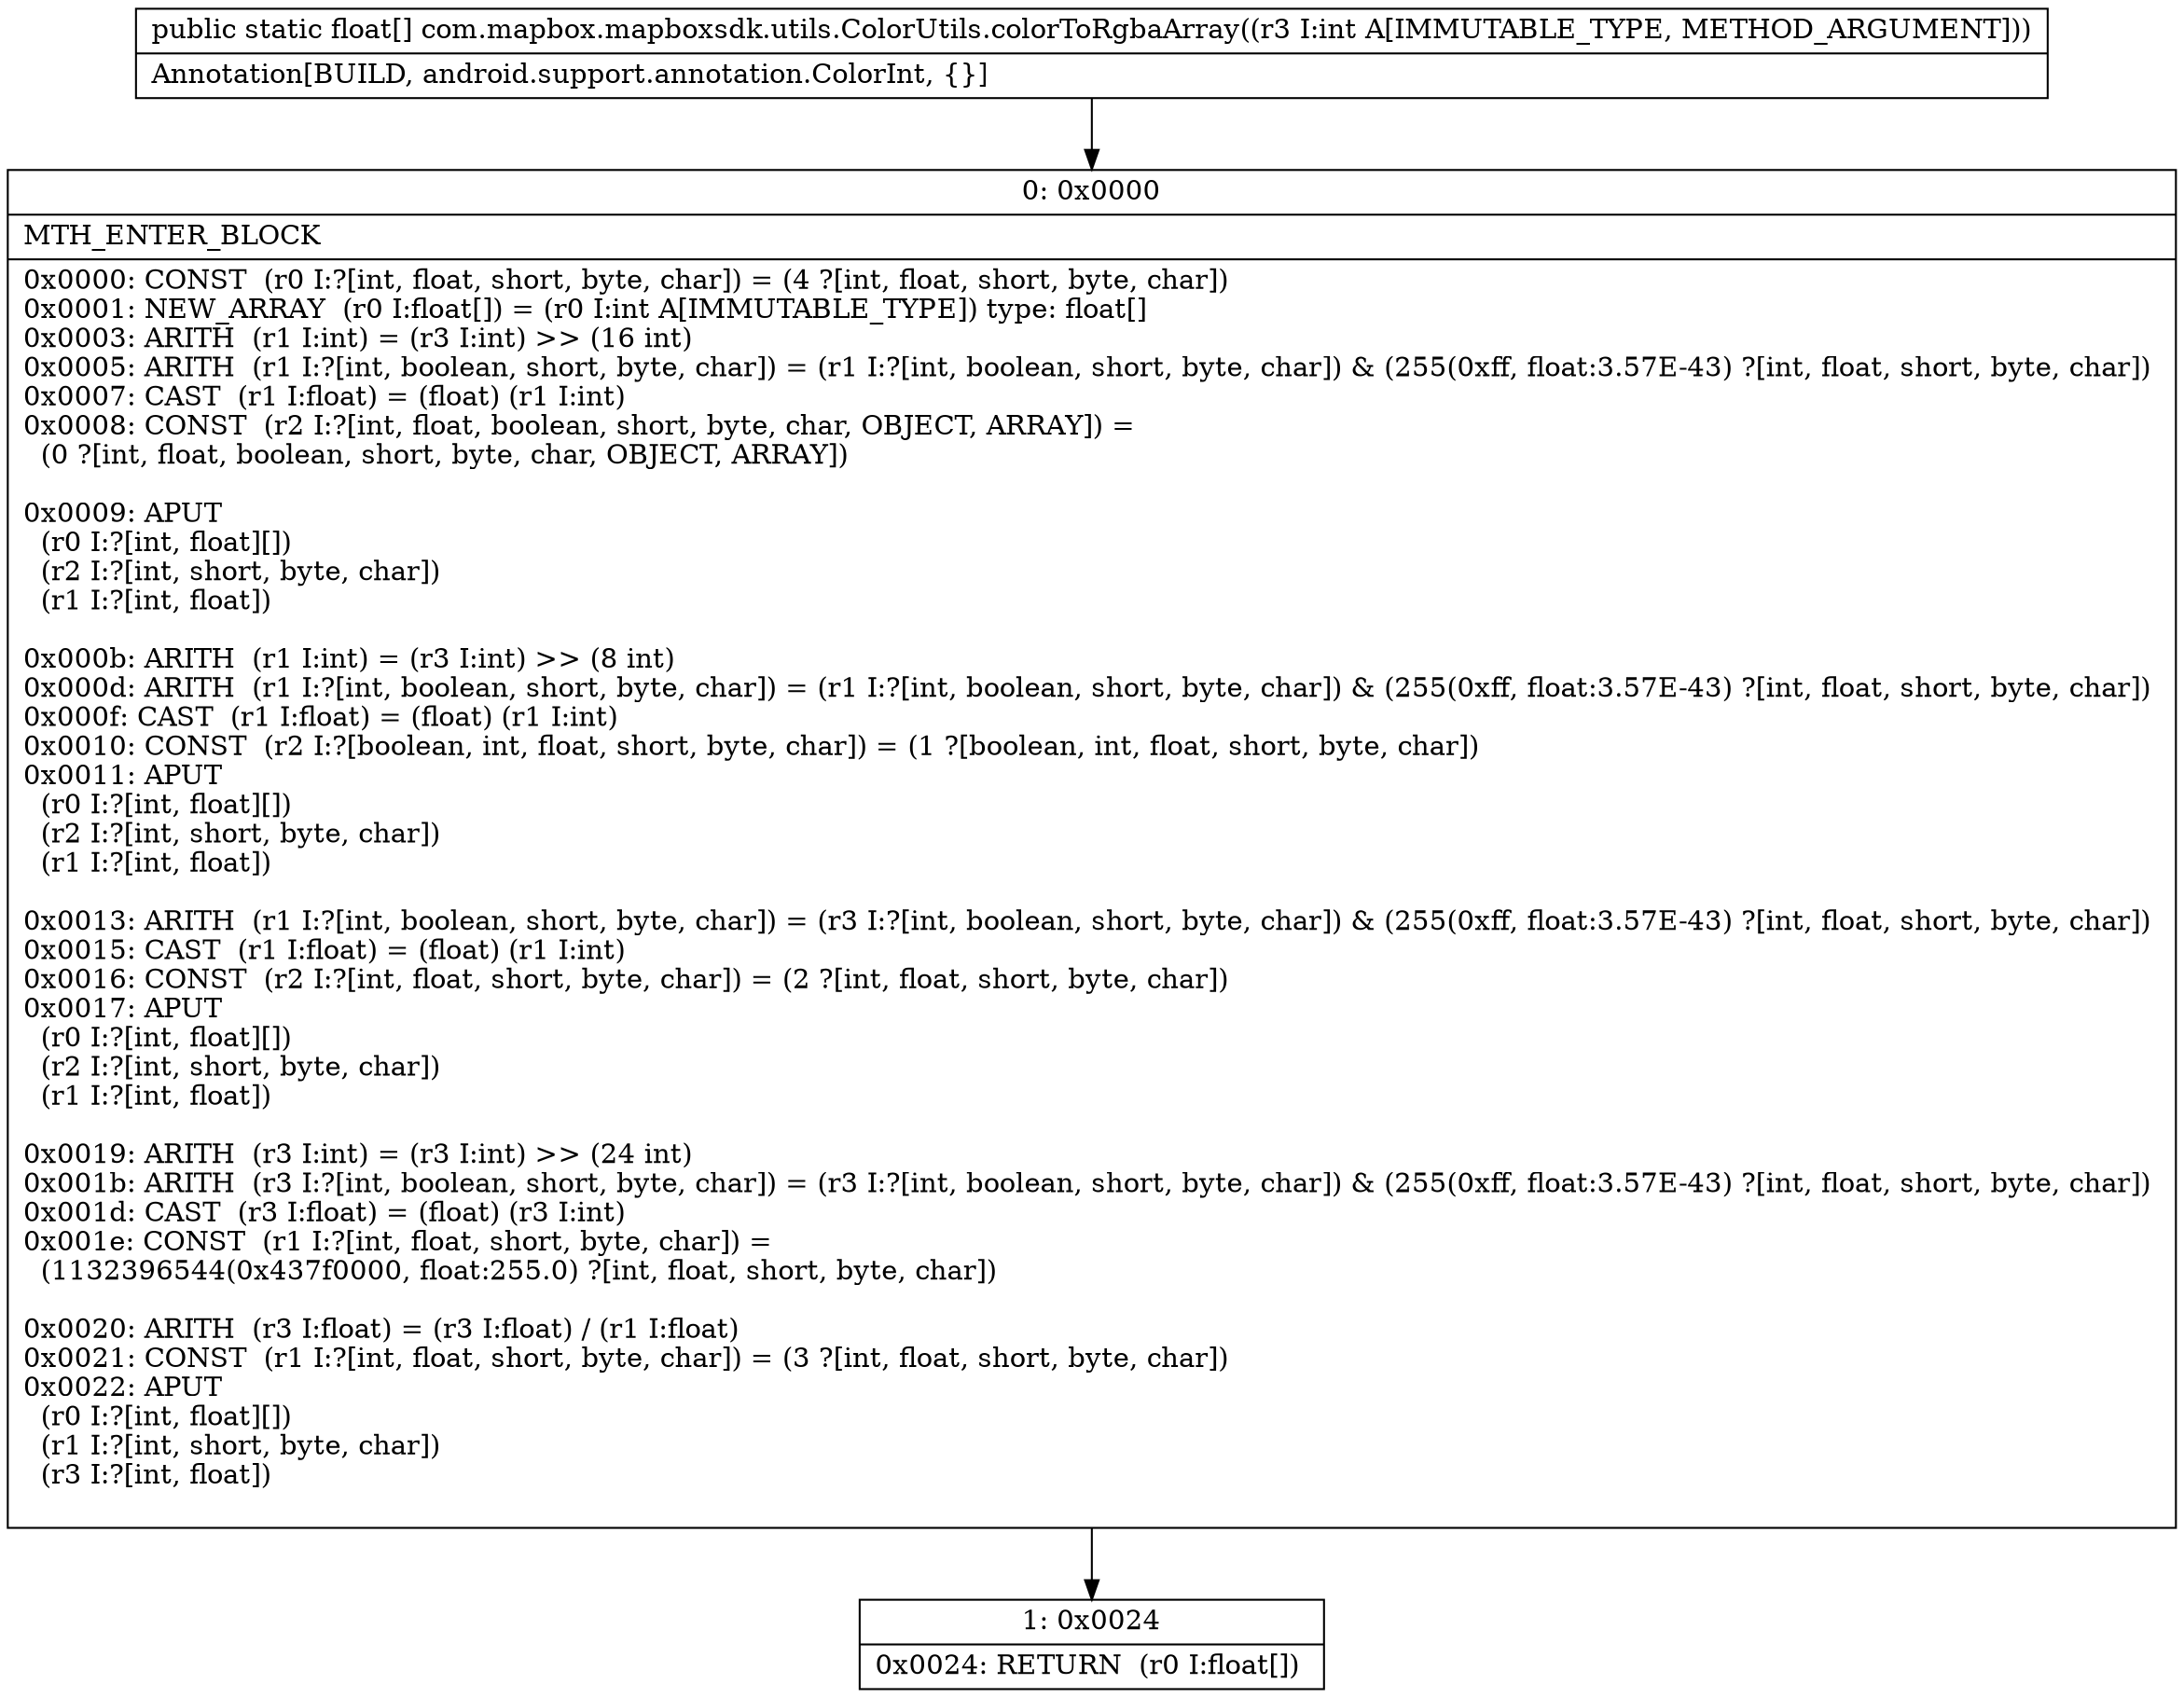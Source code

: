 digraph "CFG forcom.mapbox.mapboxsdk.utils.ColorUtils.colorToRgbaArray(I)[F" {
Node_0 [shape=record,label="{0\:\ 0x0000|MTH_ENTER_BLOCK\l|0x0000: CONST  (r0 I:?[int, float, short, byte, char]) = (4 ?[int, float, short, byte, char]) \l0x0001: NEW_ARRAY  (r0 I:float[]) = (r0 I:int A[IMMUTABLE_TYPE]) type: float[] \l0x0003: ARITH  (r1 I:int) = (r3 I:int) \>\> (16 int) \l0x0005: ARITH  (r1 I:?[int, boolean, short, byte, char]) = (r1 I:?[int, boolean, short, byte, char]) & (255(0xff, float:3.57E\-43) ?[int, float, short, byte, char]) \l0x0007: CAST  (r1 I:float) = (float) (r1 I:int) \l0x0008: CONST  (r2 I:?[int, float, boolean, short, byte, char, OBJECT, ARRAY]) = \l  (0 ?[int, float, boolean, short, byte, char, OBJECT, ARRAY])\l \l0x0009: APUT  \l  (r0 I:?[int, float][])\l  (r2 I:?[int, short, byte, char])\l  (r1 I:?[int, float])\l \l0x000b: ARITH  (r1 I:int) = (r3 I:int) \>\> (8 int) \l0x000d: ARITH  (r1 I:?[int, boolean, short, byte, char]) = (r1 I:?[int, boolean, short, byte, char]) & (255(0xff, float:3.57E\-43) ?[int, float, short, byte, char]) \l0x000f: CAST  (r1 I:float) = (float) (r1 I:int) \l0x0010: CONST  (r2 I:?[boolean, int, float, short, byte, char]) = (1 ?[boolean, int, float, short, byte, char]) \l0x0011: APUT  \l  (r0 I:?[int, float][])\l  (r2 I:?[int, short, byte, char])\l  (r1 I:?[int, float])\l \l0x0013: ARITH  (r1 I:?[int, boolean, short, byte, char]) = (r3 I:?[int, boolean, short, byte, char]) & (255(0xff, float:3.57E\-43) ?[int, float, short, byte, char]) \l0x0015: CAST  (r1 I:float) = (float) (r1 I:int) \l0x0016: CONST  (r2 I:?[int, float, short, byte, char]) = (2 ?[int, float, short, byte, char]) \l0x0017: APUT  \l  (r0 I:?[int, float][])\l  (r2 I:?[int, short, byte, char])\l  (r1 I:?[int, float])\l \l0x0019: ARITH  (r3 I:int) = (r3 I:int) \>\> (24 int) \l0x001b: ARITH  (r3 I:?[int, boolean, short, byte, char]) = (r3 I:?[int, boolean, short, byte, char]) & (255(0xff, float:3.57E\-43) ?[int, float, short, byte, char]) \l0x001d: CAST  (r3 I:float) = (float) (r3 I:int) \l0x001e: CONST  (r1 I:?[int, float, short, byte, char]) = \l  (1132396544(0x437f0000, float:255.0) ?[int, float, short, byte, char])\l \l0x0020: ARITH  (r3 I:float) = (r3 I:float) \/ (r1 I:float) \l0x0021: CONST  (r1 I:?[int, float, short, byte, char]) = (3 ?[int, float, short, byte, char]) \l0x0022: APUT  \l  (r0 I:?[int, float][])\l  (r1 I:?[int, short, byte, char])\l  (r3 I:?[int, float])\l \l}"];
Node_1 [shape=record,label="{1\:\ 0x0024|0x0024: RETURN  (r0 I:float[]) \l}"];
MethodNode[shape=record,label="{public static float[] com.mapbox.mapboxsdk.utils.ColorUtils.colorToRgbaArray((r3 I:int A[IMMUTABLE_TYPE, METHOD_ARGUMENT]))  | Annotation[BUILD, android.support.annotation.ColorInt, \{\}]\l}"];
MethodNode -> Node_0;
Node_0 -> Node_1;
}

